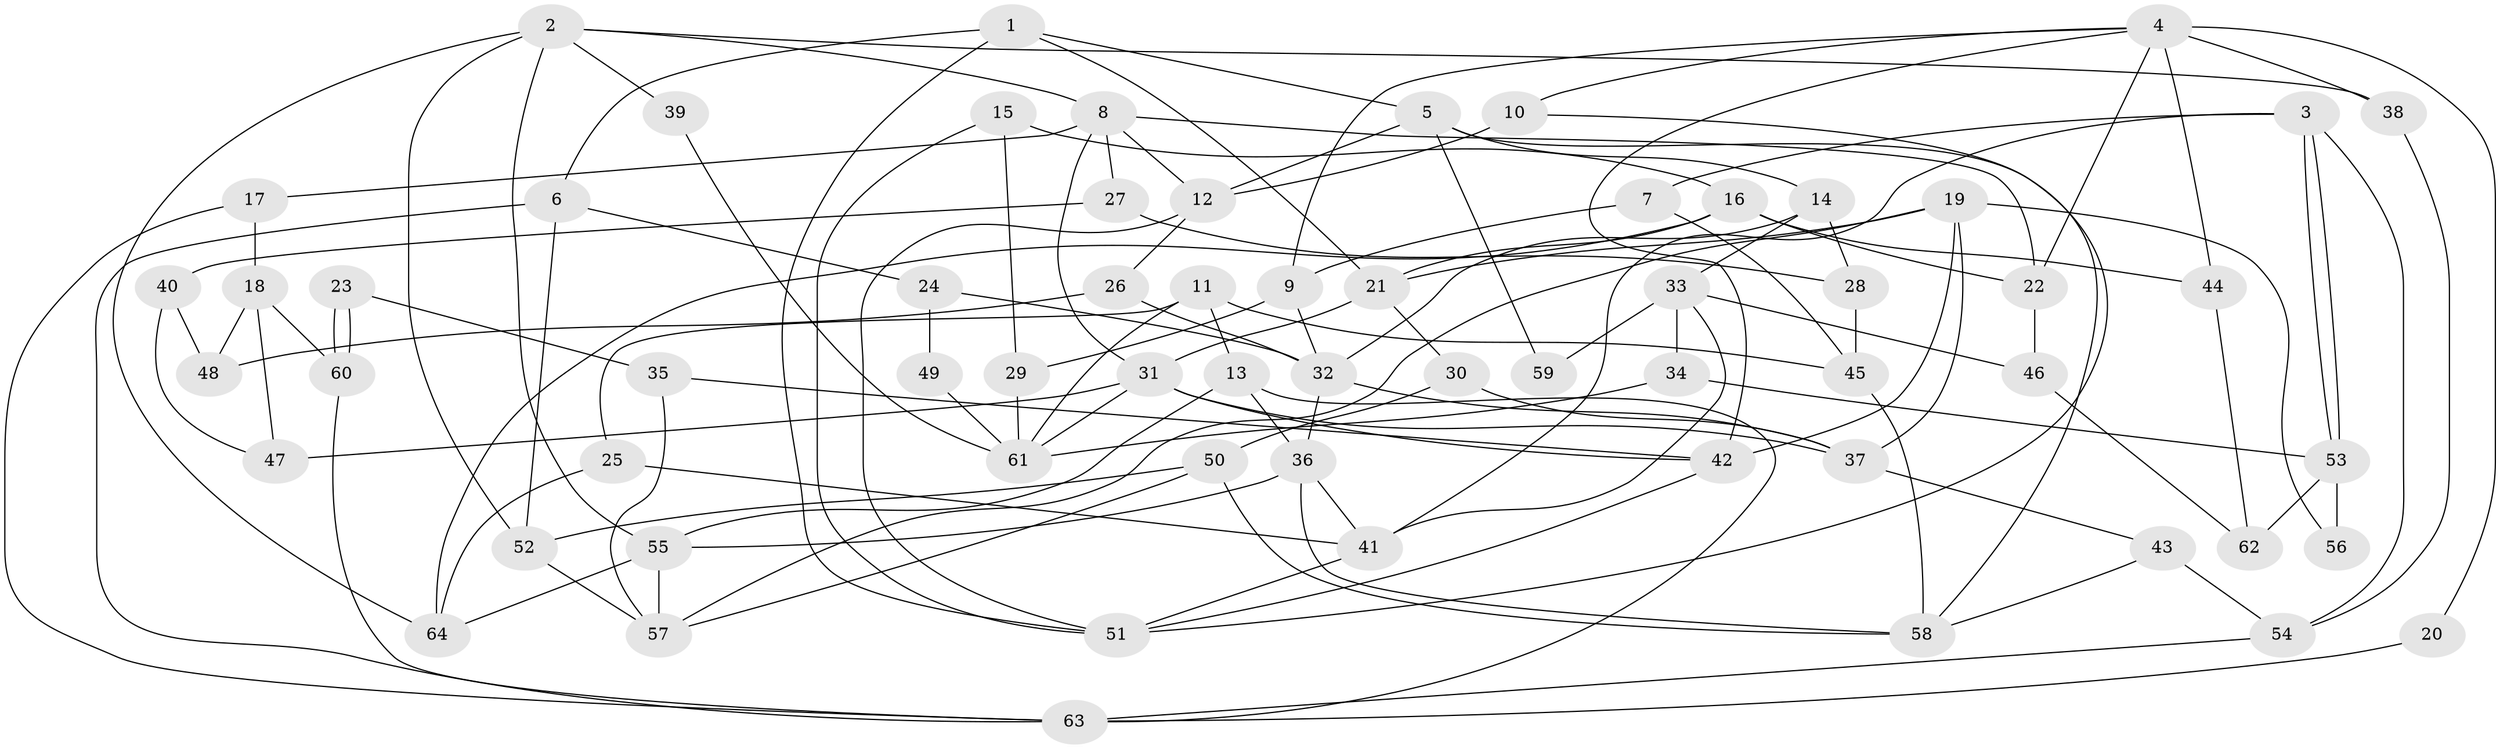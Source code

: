 // Generated by graph-tools (version 1.1) at 2025/02/03/09/25 03:02:12]
// undirected, 64 vertices, 128 edges
graph export_dot {
graph [start="1"]
  node [color=gray90,style=filled];
  1;
  2;
  3;
  4;
  5;
  6;
  7;
  8;
  9;
  10;
  11;
  12;
  13;
  14;
  15;
  16;
  17;
  18;
  19;
  20;
  21;
  22;
  23;
  24;
  25;
  26;
  27;
  28;
  29;
  30;
  31;
  32;
  33;
  34;
  35;
  36;
  37;
  38;
  39;
  40;
  41;
  42;
  43;
  44;
  45;
  46;
  47;
  48;
  49;
  50;
  51;
  52;
  53;
  54;
  55;
  56;
  57;
  58;
  59;
  60;
  61;
  62;
  63;
  64;
  1 -- 51;
  1 -- 5;
  1 -- 6;
  1 -- 21;
  2 -- 8;
  2 -- 55;
  2 -- 38;
  2 -- 39;
  2 -- 52;
  2 -- 64;
  3 -- 41;
  3 -- 53;
  3 -- 53;
  3 -- 7;
  3 -- 54;
  4 -- 38;
  4 -- 22;
  4 -- 9;
  4 -- 10;
  4 -- 20;
  4 -- 42;
  4 -- 44;
  5 -- 14;
  5 -- 58;
  5 -- 12;
  5 -- 59;
  6 -- 52;
  6 -- 24;
  6 -- 63;
  7 -- 9;
  7 -- 45;
  8 -- 31;
  8 -- 12;
  8 -- 17;
  8 -- 22;
  8 -- 27;
  9 -- 32;
  9 -- 29;
  10 -- 12;
  10 -- 51;
  11 -- 13;
  11 -- 45;
  11 -- 25;
  11 -- 61;
  12 -- 51;
  12 -- 26;
  13 -- 55;
  13 -- 63;
  13 -- 36;
  14 -- 32;
  14 -- 33;
  14 -- 28;
  15 -- 51;
  15 -- 29;
  15 -- 16;
  16 -- 21;
  16 -- 22;
  16 -- 44;
  16 -- 64;
  17 -- 18;
  17 -- 63;
  18 -- 48;
  18 -- 60;
  18 -- 47;
  19 -- 57;
  19 -- 37;
  19 -- 21;
  19 -- 42;
  19 -- 56;
  20 -- 63;
  21 -- 30;
  21 -- 31;
  22 -- 46;
  23 -- 35;
  23 -- 60;
  23 -- 60;
  24 -- 32;
  24 -- 49;
  25 -- 64;
  25 -- 41;
  26 -- 32;
  26 -- 48;
  27 -- 28;
  27 -- 40;
  28 -- 45;
  29 -- 61;
  30 -- 50;
  30 -- 37;
  31 -- 42;
  31 -- 37;
  31 -- 47;
  31 -- 61;
  32 -- 37;
  32 -- 36;
  33 -- 41;
  33 -- 34;
  33 -- 46;
  33 -- 59;
  34 -- 61;
  34 -- 53;
  35 -- 57;
  35 -- 42;
  36 -- 41;
  36 -- 55;
  36 -- 58;
  37 -- 43;
  38 -- 54;
  39 -- 61;
  40 -- 47;
  40 -- 48;
  41 -- 51;
  42 -- 51;
  43 -- 54;
  43 -- 58;
  44 -- 62;
  45 -- 58;
  46 -- 62;
  49 -- 61;
  50 -- 57;
  50 -- 58;
  50 -- 52;
  52 -- 57;
  53 -- 62;
  53 -- 56;
  54 -- 63;
  55 -- 64;
  55 -- 57;
  60 -- 63;
}
